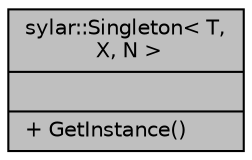 digraph "sylar::Singleton&lt; T, X, N &gt;"
{
 // LATEX_PDF_SIZE
  edge [fontname="Helvetica",fontsize="10",labelfontname="Helvetica",labelfontsize="10"];
  node [fontname="Helvetica",fontsize="10",shape=record];
  Node1 [label="{sylar::Singleton\< T,\l X, N \>\n||+ GetInstance()\l}",height=0.2,width=0.4,color="black", fillcolor="grey75", style="filled", fontcolor="black",tooltip="单例模式封装类"];
}
